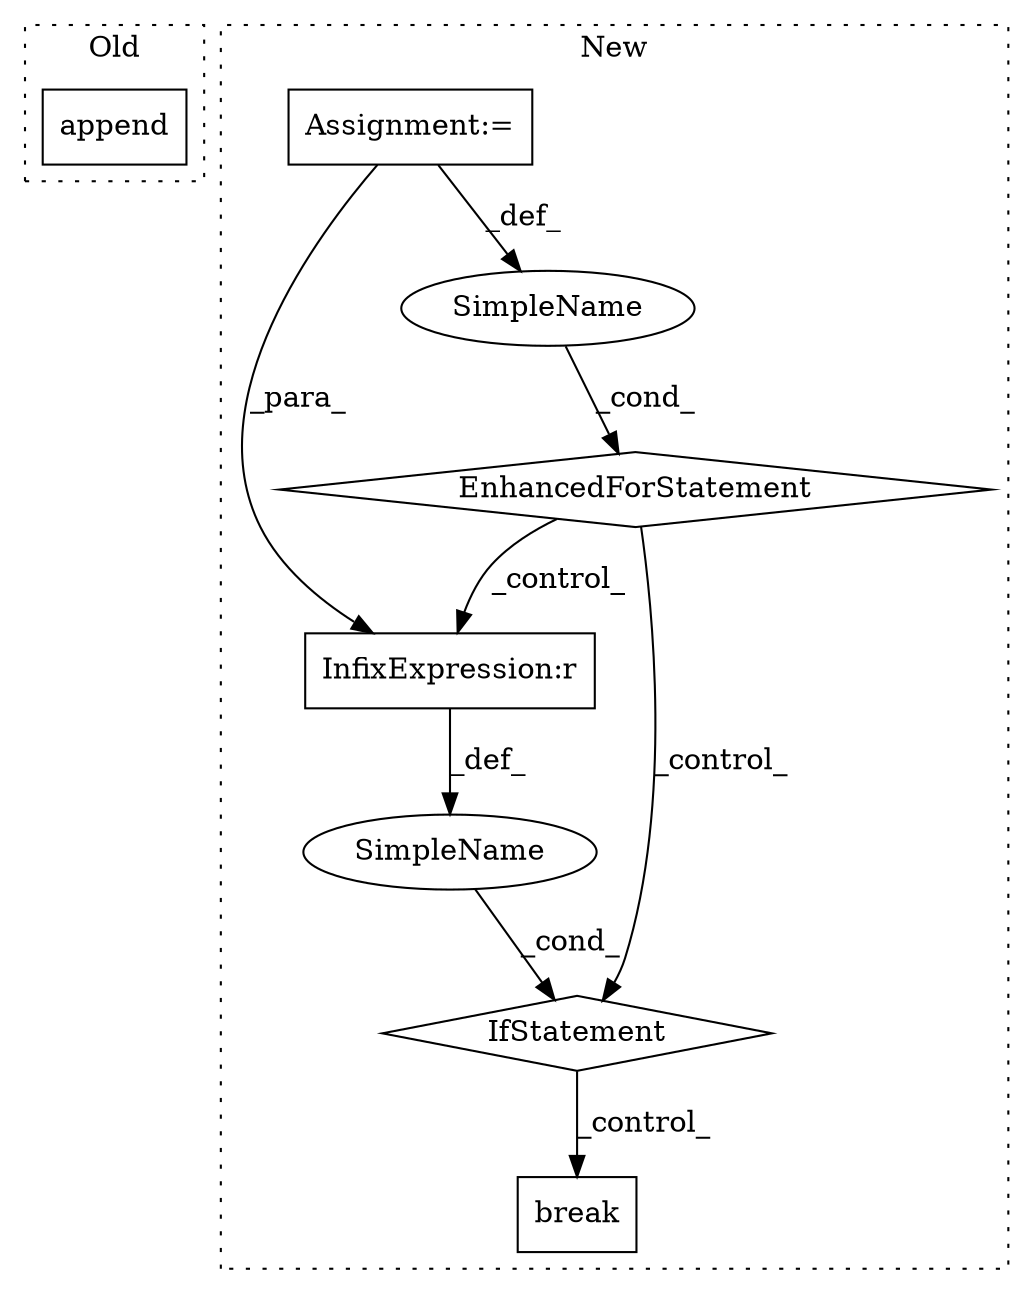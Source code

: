 digraph G {
subgraph cluster0 {
1 [label="append" a="32" s="1490,1549" l="7,1" shape="box"];
label = "Old";
style="dotted";
}
subgraph cluster1 {
2 [label="break" a="10" s="1768" l="6" shape="box"];
3 [label="IfStatement" a="25" s="1726,1748" l="4,2" shape="diamond"];
4 [label="SimpleName" a="42" s="" l="" shape="ellipse"];
5 [label="Assignment:=" a="7" s="1537,1636" l="69,2" shape="box"];
6 [label="EnhancedForStatement" a="70" s="1537,1636" l="69,2" shape="diamond"];
7 [label="InfixExpression:r" a="27" s="1742" l="4" shape="box"];
8 [label="SimpleName" a="42" s="1610" l="13" shape="ellipse"];
label = "New";
style="dotted";
}
3 -> 2 [label="_control_"];
4 -> 3 [label="_cond_"];
5 -> 7 [label="_para_"];
5 -> 8 [label="_def_"];
6 -> 7 [label="_control_"];
6 -> 3 [label="_control_"];
7 -> 4 [label="_def_"];
8 -> 6 [label="_cond_"];
}